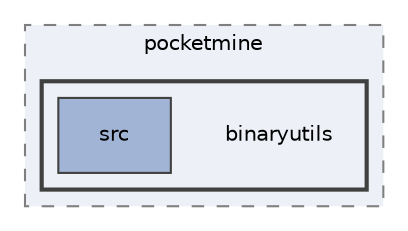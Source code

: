 digraph "binaryutils"
{
 // INTERACTIVE_SVG=YES
 // LATEX_PDF_SIZE
  edge [fontname="Helvetica",fontsize="10",labelfontname="Helvetica",labelfontsize="10"];
  node [fontname="Helvetica",fontsize="10",shape=record];
  compound=true
  subgraph clusterdir_67ec95640dccd85af7425ce27c77136c {
    graph [ bgcolor="#edf0f7", pencolor="grey50", style="filled,dashed,", label="pocketmine", fontname="Helvetica", fontsize="10", URL="dir_67ec95640dccd85af7425ce27c77136c.html"]
  subgraph clusterdir_20d97ab9eb4f51a93ceb36f1352bd8f0 {
    graph [ bgcolor="#edf0f7", pencolor="grey25", style="filled,bold,", label="", fontname="Helvetica", fontsize="10", URL="dir_20d97ab9eb4f51a93ceb36f1352bd8f0.html"]
    dir_20d97ab9eb4f51a93ceb36f1352bd8f0 [shape=plaintext, label="binaryutils"];
  dir_cd18174fb122faec7a781f08d29325d4 [shape=box, label="src", style="filled,", fillcolor="#a2b4d6", color="grey25", URL="dir_cd18174fb122faec7a781f08d29325d4.html"];
  }
  }
}
